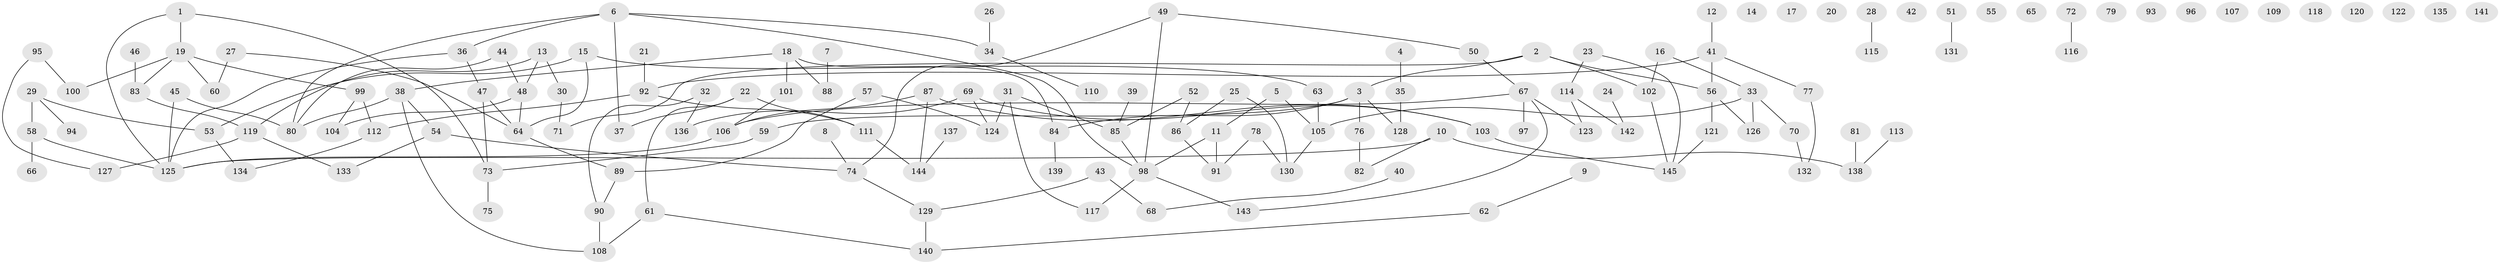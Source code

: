 // coarse degree distribution, {1: 0.22772277227722773, 0: 0.15841584158415842, 2: 0.22772277227722773, 4: 0.0891089108910891, 3: 0.16831683168316833, 5: 0.07920792079207921, 6: 0.0297029702970297, 7: 0.019801980198019802}
// Generated by graph-tools (version 1.1) at 2025/42/03/04/25 21:42:42]
// undirected, 145 vertices, 162 edges
graph export_dot {
graph [start="1"]
  node [color=gray90,style=filled];
  1;
  2;
  3;
  4;
  5;
  6;
  7;
  8;
  9;
  10;
  11;
  12;
  13;
  14;
  15;
  16;
  17;
  18;
  19;
  20;
  21;
  22;
  23;
  24;
  25;
  26;
  27;
  28;
  29;
  30;
  31;
  32;
  33;
  34;
  35;
  36;
  37;
  38;
  39;
  40;
  41;
  42;
  43;
  44;
  45;
  46;
  47;
  48;
  49;
  50;
  51;
  52;
  53;
  54;
  55;
  56;
  57;
  58;
  59;
  60;
  61;
  62;
  63;
  64;
  65;
  66;
  67;
  68;
  69;
  70;
  71;
  72;
  73;
  74;
  75;
  76;
  77;
  78;
  79;
  80;
  81;
  82;
  83;
  84;
  85;
  86;
  87;
  88;
  89;
  90;
  91;
  92;
  93;
  94;
  95;
  96;
  97;
  98;
  99;
  100;
  101;
  102;
  103;
  104;
  105;
  106;
  107;
  108;
  109;
  110;
  111;
  112;
  113;
  114;
  115;
  116;
  117;
  118;
  119;
  120;
  121;
  122;
  123;
  124;
  125;
  126;
  127;
  128;
  129;
  130;
  131;
  132;
  133;
  134;
  135;
  136;
  137;
  138;
  139;
  140;
  141;
  142;
  143;
  144;
  145;
  1 -- 19;
  1 -- 73;
  1 -- 125;
  2 -- 3;
  2 -- 56;
  2 -- 71;
  2 -- 102;
  3 -- 59;
  3 -- 76;
  3 -- 84;
  3 -- 128;
  4 -- 35;
  5 -- 11;
  5 -- 105;
  6 -- 34;
  6 -- 36;
  6 -- 37;
  6 -- 80;
  6 -- 98;
  7 -- 88;
  8 -- 74;
  9 -- 62;
  10 -- 82;
  10 -- 125;
  10 -- 138;
  11 -- 91;
  11 -- 98;
  12 -- 41;
  13 -- 30;
  13 -- 48;
  13 -- 119;
  15 -- 53;
  15 -- 63;
  15 -- 64;
  16 -- 33;
  16 -- 102;
  18 -- 38;
  18 -- 84;
  18 -- 88;
  18 -- 101;
  19 -- 60;
  19 -- 83;
  19 -- 99;
  19 -- 100;
  21 -- 92;
  22 -- 37;
  22 -- 61;
  22 -- 111;
  23 -- 114;
  23 -- 145;
  24 -- 142;
  25 -- 86;
  25 -- 130;
  26 -- 34;
  27 -- 60;
  27 -- 64;
  28 -- 115;
  29 -- 53;
  29 -- 58;
  29 -- 94;
  30 -- 71;
  31 -- 85;
  31 -- 117;
  31 -- 124;
  32 -- 90;
  32 -- 136;
  33 -- 70;
  33 -- 105;
  33 -- 126;
  34 -- 110;
  35 -- 128;
  36 -- 47;
  36 -- 125;
  38 -- 54;
  38 -- 80;
  38 -- 108;
  39 -- 85;
  40 -- 68;
  41 -- 56;
  41 -- 77;
  41 -- 92;
  43 -- 68;
  43 -- 129;
  44 -- 48;
  44 -- 80;
  45 -- 80;
  45 -- 125;
  46 -- 83;
  47 -- 64;
  47 -- 73;
  48 -- 64;
  48 -- 104;
  49 -- 50;
  49 -- 74;
  49 -- 98;
  50 -- 67;
  51 -- 131;
  52 -- 85;
  52 -- 86;
  53 -- 134;
  54 -- 74;
  54 -- 133;
  56 -- 121;
  56 -- 126;
  57 -- 89;
  57 -- 124;
  58 -- 66;
  58 -- 125;
  59 -- 73;
  61 -- 108;
  61 -- 140;
  62 -- 140;
  63 -- 105;
  64 -- 89;
  67 -- 97;
  67 -- 106;
  67 -- 123;
  67 -- 143;
  69 -- 103;
  69 -- 124;
  69 -- 136;
  70 -- 132;
  72 -- 116;
  73 -- 75;
  74 -- 129;
  76 -- 82;
  77 -- 132;
  78 -- 91;
  78 -- 130;
  81 -- 138;
  83 -- 119;
  84 -- 139;
  85 -- 98;
  86 -- 91;
  87 -- 103;
  87 -- 106;
  87 -- 144;
  89 -- 90;
  90 -- 108;
  92 -- 111;
  92 -- 112;
  95 -- 100;
  95 -- 127;
  98 -- 117;
  98 -- 143;
  99 -- 104;
  99 -- 112;
  101 -- 106;
  102 -- 145;
  103 -- 145;
  105 -- 130;
  106 -- 125;
  111 -- 144;
  112 -- 134;
  113 -- 138;
  114 -- 123;
  114 -- 142;
  119 -- 127;
  119 -- 133;
  121 -- 145;
  129 -- 140;
  137 -- 144;
}
